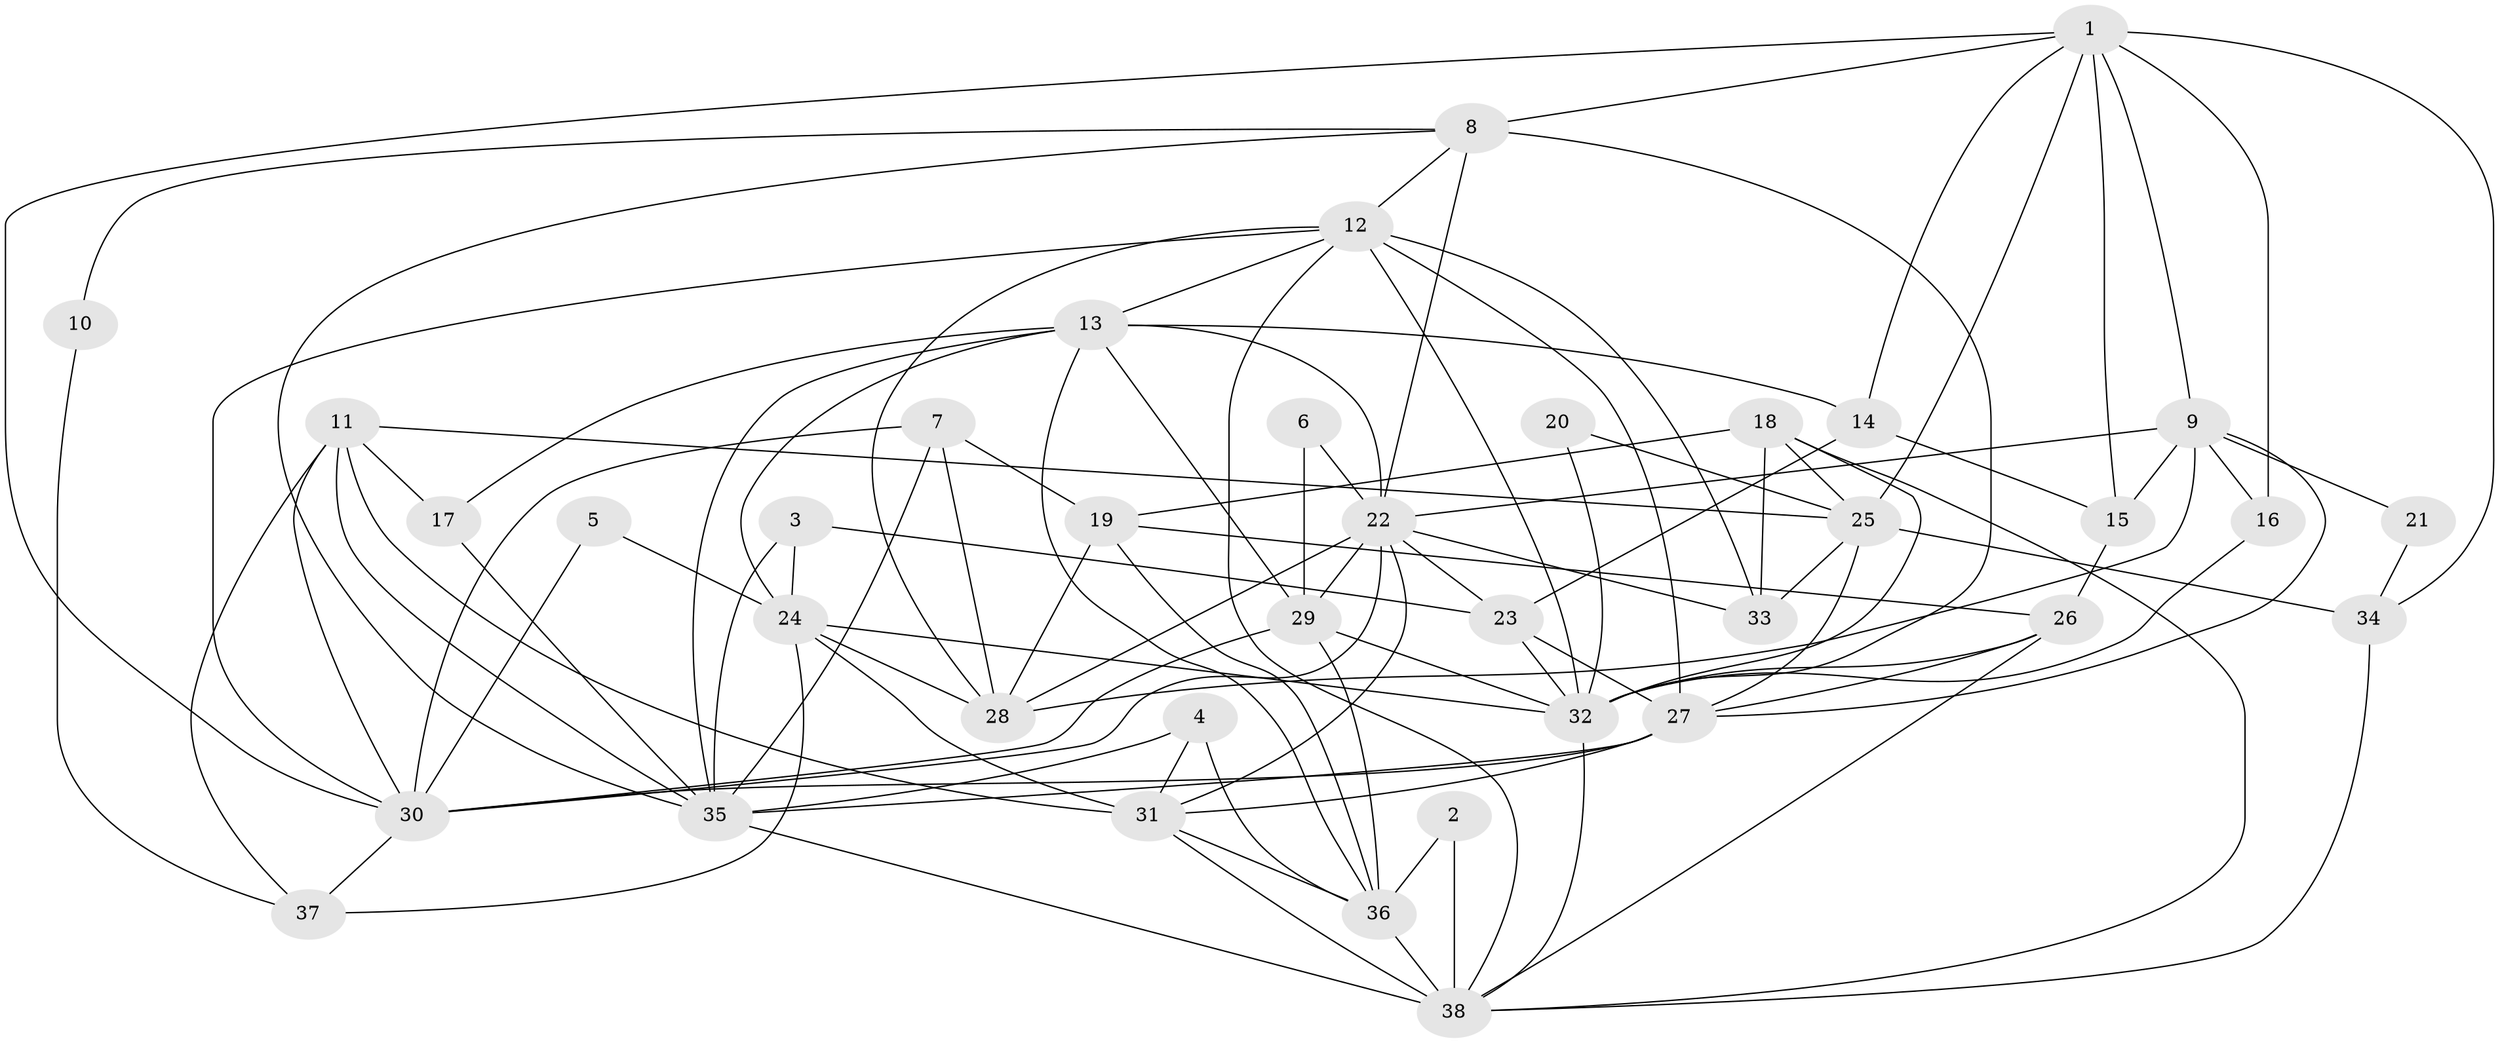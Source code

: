 // original degree distribution, {5: 0.25333333333333335, 6: 0.10666666666666667, 4: 0.17333333333333334, 2: 0.16, 3: 0.26666666666666666, 7: 0.04}
// Generated by graph-tools (version 1.1) at 2025/50/03/09/25 03:50:07]
// undirected, 38 vertices, 103 edges
graph export_dot {
graph [start="1"]
  node [color=gray90,style=filled];
  1;
  2;
  3;
  4;
  5;
  6;
  7;
  8;
  9;
  10;
  11;
  12;
  13;
  14;
  15;
  16;
  17;
  18;
  19;
  20;
  21;
  22;
  23;
  24;
  25;
  26;
  27;
  28;
  29;
  30;
  31;
  32;
  33;
  34;
  35;
  36;
  37;
  38;
  1 -- 8 [weight=1.0];
  1 -- 9 [weight=1.0];
  1 -- 14 [weight=1.0];
  1 -- 15 [weight=1.0];
  1 -- 16 [weight=1.0];
  1 -- 25 [weight=1.0];
  1 -- 30 [weight=1.0];
  1 -- 34 [weight=1.0];
  2 -- 36 [weight=1.0];
  2 -- 38 [weight=1.0];
  3 -- 23 [weight=1.0];
  3 -- 24 [weight=1.0];
  3 -- 35 [weight=1.0];
  4 -- 31 [weight=1.0];
  4 -- 35 [weight=1.0];
  4 -- 36 [weight=1.0];
  5 -- 24 [weight=1.0];
  5 -- 30 [weight=1.0];
  6 -- 22 [weight=1.0];
  6 -- 29 [weight=1.0];
  7 -- 19 [weight=1.0];
  7 -- 28 [weight=1.0];
  7 -- 30 [weight=1.0];
  7 -- 35 [weight=1.0];
  8 -- 10 [weight=1.0];
  8 -- 12 [weight=1.0];
  8 -- 22 [weight=1.0];
  8 -- 32 [weight=1.0];
  8 -- 35 [weight=1.0];
  9 -- 15 [weight=1.0];
  9 -- 16 [weight=1.0];
  9 -- 21 [weight=1.0];
  9 -- 22 [weight=1.0];
  9 -- 27 [weight=1.0];
  9 -- 28 [weight=1.0];
  10 -- 37 [weight=1.0];
  11 -- 17 [weight=1.0];
  11 -- 25 [weight=1.0];
  11 -- 30 [weight=1.0];
  11 -- 31 [weight=1.0];
  11 -- 35 [weight=1.0];
  11 -- 37 [weight=1.0];
  12 -- 13 [weight=1.0];
  12 -- 27 [weight=1.0];
  12 -- 28 [weight=1.0];
  12 -- 30 [weight=1.0];
  12 -- 32 [weight=1.0];
  12 -- 33 [weight=1.0];
  12 -- 38 [weight=1.0];
  13 -- 14 [weight=1.0];
  13 -- 17 [weight=1.0];
  13 -- 22 [weight=1.0];
  13 -- 24 [weight=1.0];
  13 -- 29 [weight=1.0];
  13 -- 35 [weight=1.0];
  13 -- 36 [weight=1.0];
  14 -- 15 [weight=1.0];
  14 -- 23 [weight=1.0];
  15 -- 26 [weight=1.0];
  16 -- 32 [weight=1.0];
  17 -- 35 [weight=1.0];
  18 -- 19 [weight=1.0];
  18 -- 25 [weight=1.0];
  18 -- 32 [weight=1.0];
  18 -- 33 [weight=1.0];
  18 -- 38 [weight=1.0];
  19 -- 26 [weight=1.0];
  19 -- 28 [weight=1.0];
  19 -- 36 [weight=1.0];
  20 -- 25 [weight=1.0];
  20 -- 32 [weight=1.0];
  21 -- 34 [weight=1.0];
  22 -- 23 [weight=1.0];
  22 -- 28 [weight=1.0];
  22 -- 29 [weight=1.0];
  22 -- 30 [weight=2.0];
  22 -- 31 [weight=1.0];
  22 -- 33 [weight=1.0];
  23 -- 27 [weight=1.0];
  23 -- 32 [weight=1.0];
  24 -- 28 [weight=1.0];
  24 -- 31 [weight=1.0];
  24 -- 32 [weight=2.0];
  24 -- 37 [weight=1.0];
  25 -- 27 [weight=1.0];
  25 -- 33 [weight=1.0];
  25 -- 34 [weight=1.0];
  26 -- 27 [weight=1.0];
  26 -- 32 [weight=1.0];
  26 -- 38 [weight=1.0];
  27 -- 30 [weight=1.0];
  27 -- 31 [weight=2.0];
  27 -- 35 [weight=1.0];
  29 -- 30 [weight=1.0];
  29 -- 32 [weight=1.0];
  29 -- 36 [weight=1.0];
  30 -- 37 [weight=1.0];
  31 -- 36 [weight=1.0];
  31 -- 38 [weight=1.0];
  32 -- 38 [weight=1.0];
  34 -- 38 [weight=1.0];
  35 -- 38 [weight=1.0];
  36 -- 38 [weight=3.0];
}
